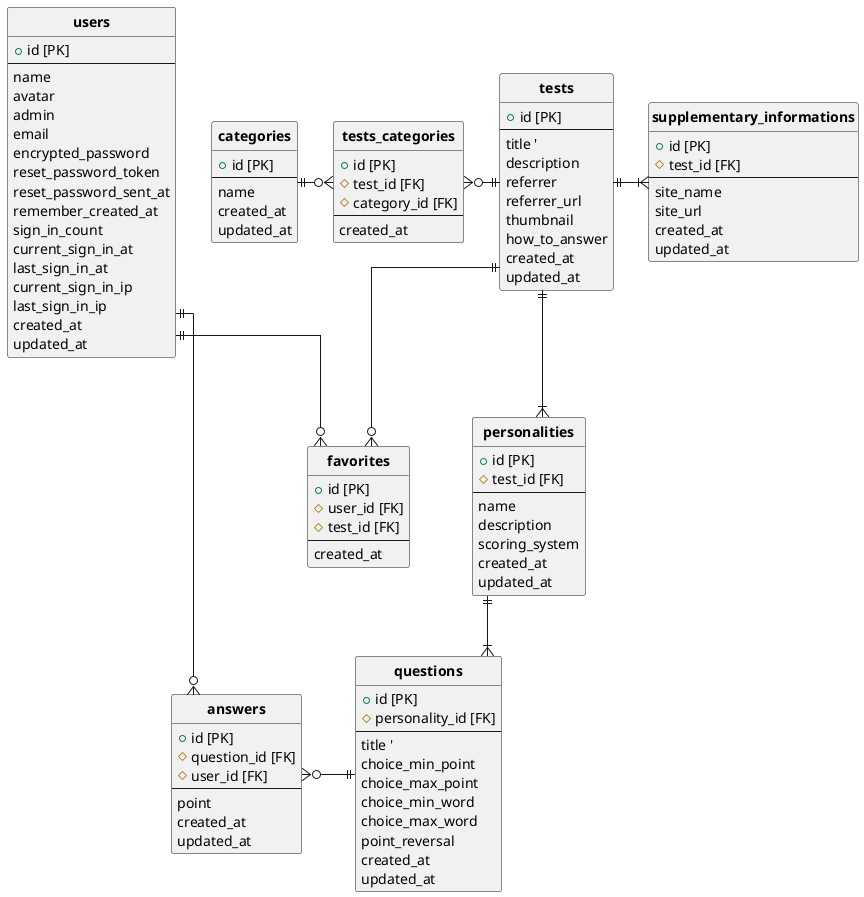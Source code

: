 @startuml ER
' hide the spot
hide circle

' avoid problems with angled crows feet
skinparam linetype ortho

entity "**users**" as users {
  + id [PK]
  --
  name
  avatar
  admin
  email
  encrypted_password
  reset_password_token
  reset_password_sent_at
  remember_created_at
  sign_in_count
  current_sign_in_at
  last_sign_in_at
  current_sign_in_ip
  last_sign_in_ip
  created_at
  updated_at
}

entity "**tests**" as tests {
  + id [PK]
  --
  title '
  description
  referrer
  referrer_url
  thumbnail
  how_to_answer
  created_at
  updated_at
}

entity "**personalities**" as personalities {
  + id [PK]
  # test_id [FK]
  --
  name
  description
  scoring_system
  created_at
  updated_at
}

entity "**questions**" as questions {
  + id [PK]
  # personality_id [FK]
  --
  title '
  choice_min_point
  choice_max_point
  choice_min_word
  choice_max_word
  point_reversal
  created_at
  updated_at
}

entity "**answers**" as answers {
  + id [PK]
  # question_id [FK]
  # user_id [FK]
  --
  point
  created_at
  updated_at
}

entity "**supplementary_informations**" as supplementary_informations {
  + id [PK]
  # test_id [FK]
  --
  site_name
  site_url
  created_at
  updated_at
}

entity "**favorites**" as favorites {
  + id [PK]
  # user_id [FK]
  # test_id [FK]
  --
  created_at
}

entity "**categories**" as categories {
  + id [PK]
  --
  name
  created_at
  updated_at
}

entity "**tests_categories**" as tests_categories {
  + id [PK]
  # test_id [FK]
  # category_id [FK]
  --
  created_at
}

tests ||-r-|{ supplementary_informations
tests ||--|{ personalities
tests ||--o{ favorites
tests ||-l-o{ tests_categories
categories ||-r-o{ tests_categories
users ||-d-o{ answers
users ||-d-o{ favorites
questions ||-l-o{ answers
personalities ||--|{ questions

@enduml
